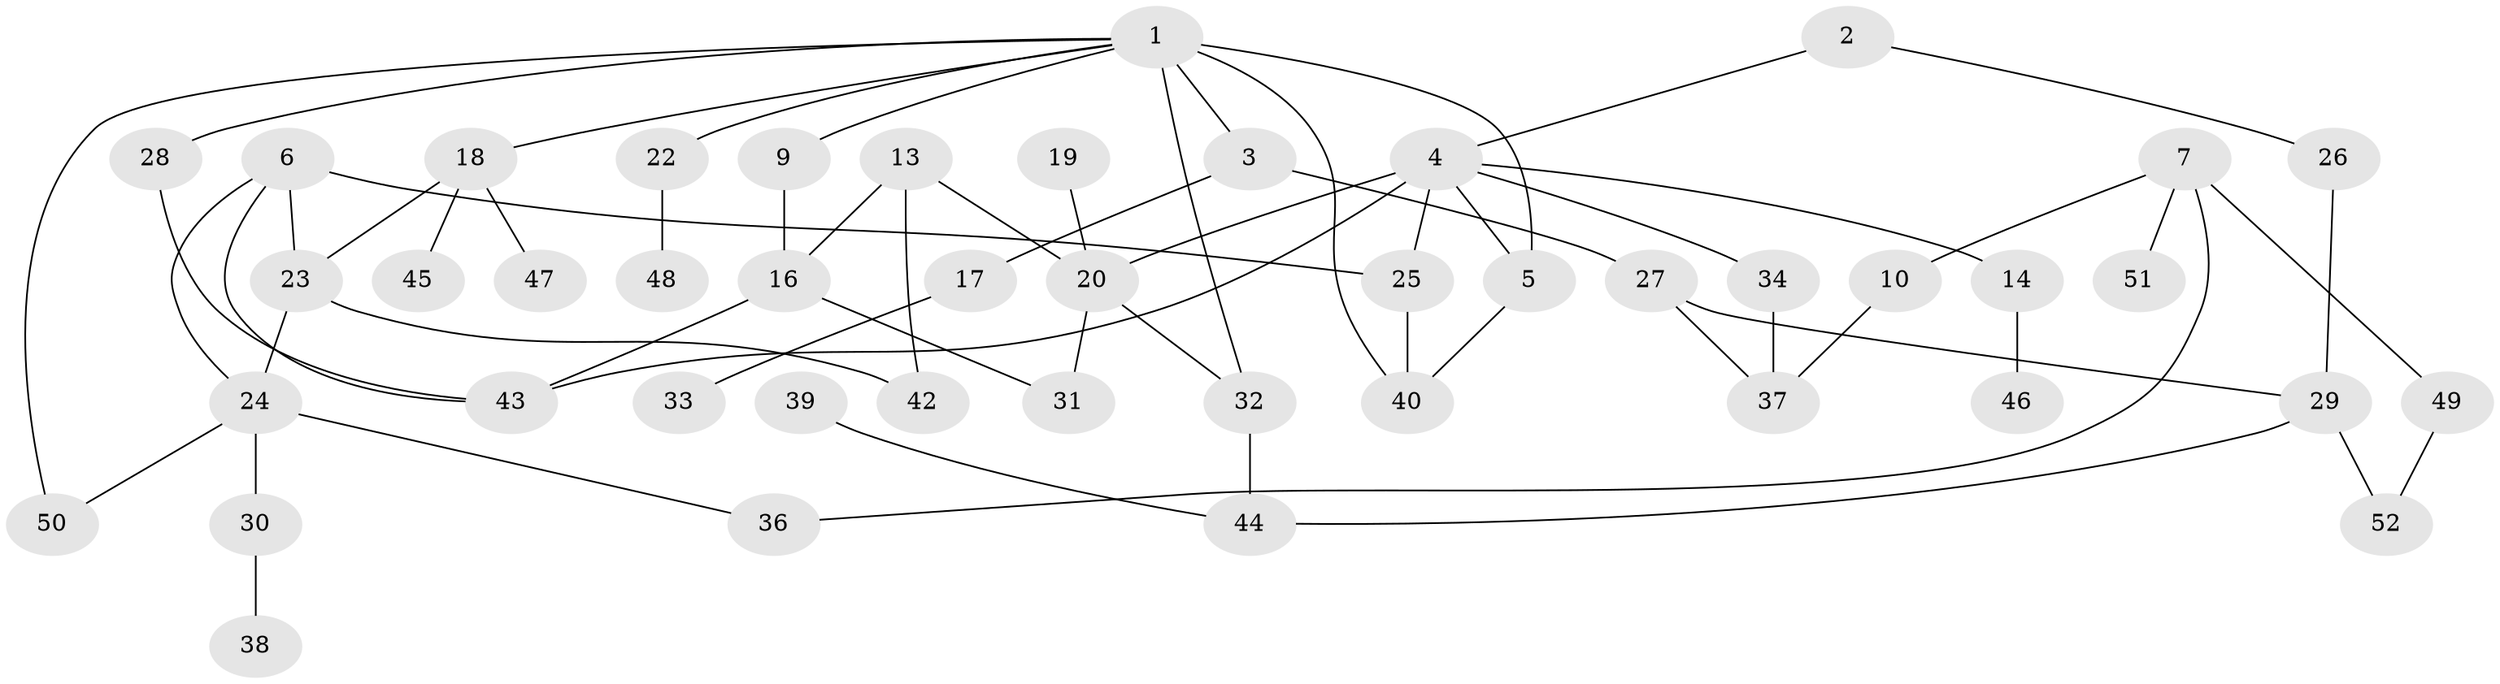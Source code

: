 // original degree distribution, {4: 0.12643678160919541, 1: 0.22988505747126436, 3: 0.22988505747126436, 2: 0.28735632183908044, 0: 0.08045977011494253, 5: 0.034482758620689655, 7: 0.011494252873563218}
// Generated by graph-tools (version 1.1) at 2025/48/03/04/25 22:48:20]
// undirected, 45 vertices, 61 edges
graph export_dot {
  node [color=gray90,style=filled];
  1;
  2;
  3;
  4;
  5;
  6;
  7;
  9;
  10;
  13;
  14;
  16;
  17;
  18;
  19;
  20;
  22;
  23;
  24;
  25;
  26;
  27;
  28;
  29;
  30;
  31;
  32;
  33;
  34;
  36;
  37;
  38;
  39;
  40;
  42;
  43;
  44;
  45;
  46;
  47;
  48;
  49;
  50;
  51;
  52;
  1 -- 3 [weight=1.0];
  1 -- 5 [weight=2.0];
  1 -- 9 [weight=1.0];
  1 -- 18 [weight=1.0];
  1 -- 22 [weight=1.0];
  1 -- 28 [weight=1.0];
  1 -- 32 [weight=2.0];
  1 -- 40 [weight=1.0];
  1 -- 50 [weight=1.0];
  2 -- 4 [weight=1.0];
  2 -- 26 [weight=1.0];
  3 -- 17 [weight=1.0];
  3 -- 27 [weight=1.0];
  4 -- 5 [weight=1.0];
  4 -- 14 [weight=1.0];
  4 -- 20 [weight=1.0];
  4 -- 25 [weight=1.0];
  4 -- 34 [weight=1.0];
  4 -- 43 [weight=1.0];
  5 -- 40 [weight=1.0];
  6 -- 23 [weight=1.0];
  6 -- 24 [weight=1.0];
  6 -- 25 [weight=1.0];
  6 -- 43 [weight=1.0];
  7 -- 10 [weight=1.0];
  7 -- 36 [weight=1.0];
  7 -- 49 [weight=1.0];
  7 -- 51 [weight=1.0];
  9 -- 16 [weight=1.0];
  10 -- 37 [weight=1.0];
  13 -- 16 [weight=1.0];
  13 -- 20 [weight=1.0];
  13 -- 42 [weight=1.0];
  14 -- 46 [weight=1.0];
  16 -- 31 [weight=1.0];
  16 -- 43 [weight=1.0];
  17 -- 33 [weight=1.0];
  18 -- 23 [weight=1.0];
  18 -- 45 [weight=1.0];
  18 -- 47 [weight=1.0];
  19 -- 20 [weight=1.0];
  20 -- 31 [weight=1.0];
  20 -- 32 [weight=1.0];
  22 -- 48 [weight=1.0];
  23 -- 24 [weight=1.0];
  23 -- 42 [weight=1.0];
  24 -- 30 [weight=1.0];
  24 -- 36 [weight=1.0];
  24 -- 50 [weight=1.0];
  25 -- 40 [weight=1.0];
  26 -- 29 [weight=1.0];
  27 -- 29 [weight=1.0];
  27 -- 37 [weight=1.0];
  28 -- 43 [weight=1.0];
  29 -- 44 [weight=1.0];
  29 -- 52 [weight=1.0];
  30 -- 38 [weight=1.0];
  32 -- 44 [weight=1.0];
  34 -- 37 [weight=1.0];
  39 -- 44 [weight=1.0];
  49 -- 52 [weight=1.0];
}
